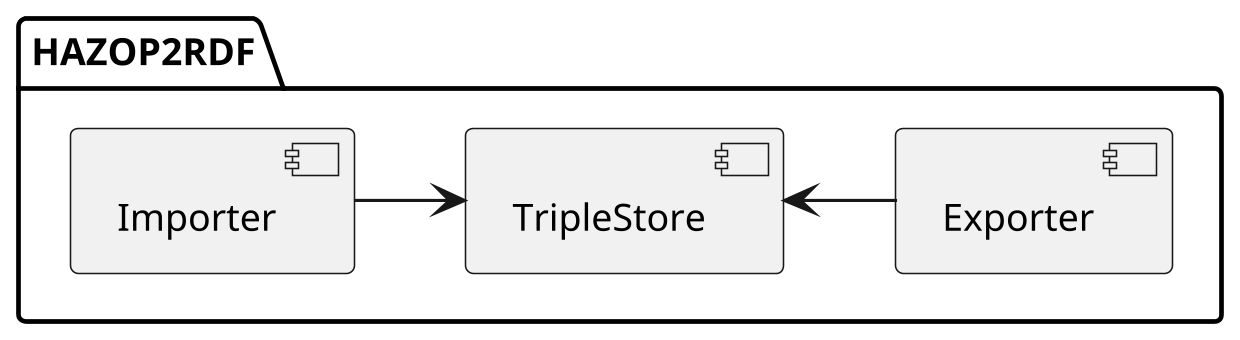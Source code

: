 @startuml
skinparam monochrome true
skinparam dpi 300
skinparam defaultFontSize 12

package HAZOP2RDF {
  [Importer] -> [TripleStore]
  [TripleStore] <- [Exporter]
}
@enduml